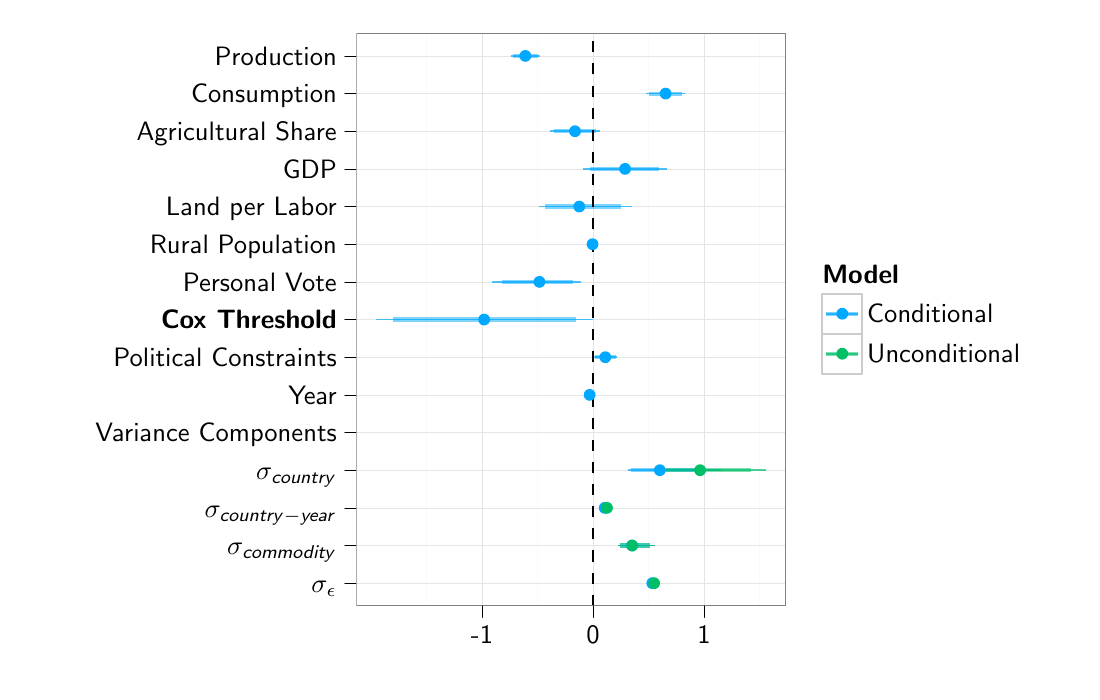 % Created by tikzDevice version 0.6.2 on 2012-03-18 01:39:16
% !TEX encoding = UTF-8 Unicode
\documentclass[10pt]{article}
\usepackage{tikz}

\renewcommand{\familydefault}{\sfdefault}
\usepackage{sfmath}

\usepackage[active,tightpage,psfixbb]{preview}

\PreviewEnvironment{pgfpicture}

\setlength\PreviewBorder{0pt}
\begin{document}

\begin{tikzpicture}[x=1pt,y=1pt]
\definecolor[named]{drawColor}{rgb}{0.00,0.00,0.00}
\definecolor[named]{fillColor}{rgb}{1.00,1.00,1.00}
\fill[color=fillColor,fill opacity=0.00,] (0,0) rectangle (397.48,252.94);
\begin{scope}
\path[clip] (  0.00,  0.00) rectangle (397.48,252.94);
\end{scope}
\begin{scope}
\path[clip] (  0.00,  0.00) rectangle (397.48,252.94);
\end{scope}
\begin{scope}
\path[clip] (  0.00,  0.00) rectangle (397.48,252.94);
\end{scope}
\begin{scope}
\path[clip] (  0.00,  0.00) rectangle (397.48,252.94);
\end{scope}
\begin{scope}
\path[clip] (  0.00,  0.00) rectangle (397.48,252.94);
\end{scope}
\begin{scope}
\path[clip] (  0.00,  0.00) rectangle (397.48,252.94);
\end{scope}
\begin{scope}
\path[clip] (  0.00,  0.00) rectangle (397.48,252.94);
\end{scope}
\begin{scope}
\path[clip] (  0.00,  0.00) rectangle (397.48,252.94);
\end{scope}
\begin{scope}
\path[clip] (  0.00,  0.00) rectangle (397.48,252.94);
\end{scope}
\begin{scope}
\path[clip] (  0.00,  0.00) rectangle (397.48,252.94);
\end{scope}
\begin{scope}
\path[clip] (  0.00,  0.00) rectangle (397.48,252.94);
\end{scope}
\begin{scope}
\path[clip] (  0.00,  0.00) rectangle (397.48,252.94);
\end{scope}
\begin{scope}
\path[clip] (128.81, 34.03) rectangle (283.99,240.90);
\end{scope}
\begin{scope}
\path[clip] (  0.00,  0.00) rectangle (397.48,252.94);
\end{scope}
\begin{scope}
\path[clip] (  0.00,  0.00) rectangle (397.48,252.94);
\end{scope}
\begin{scope}
\path[clip] (  0.00,  0.00) rectangle (397.48,252.94);
\end{scope}
\begin{scope}
\path[clip] (  0.00,  0.00) rectangle (397.48,252.94);
\end{scope}
\begin{scope}
\path[clip] (  0.00,  0.00) rectangle (397.48,252.94);
\end{scope}
\begin{scope}
\path[clip] (  0.00,  0.00) rectangle (397.48,252.94);
\end{scope}
\begin{scope}
\path[clip] (  0.00,  0.00) rectangle (397.48,252.94);
\end{scope}
\begin{scope}
\path[clip] (  0.00,  0.00) rectangle (397.48,252.94);
\end{scope}
\begin{scope}
\path[clip] (  0.00,  0.00) rectangle (397.48,252.94);
\end{scope}
\begin{scope}
\path[clip] (  0.00,  0.00) rectangle (397.48,252.94);
\end{scope}
\begin{scope}
\path[clip] (  0.00,  0.00) rectangle (397.48,252.94);
\end{scope}
\begin{scope}
\path[clip] (  0.00,  0.00) rectangle (397.48,252.94);

\draw[fill opacity=0.00,draw opacity=0.00,] (  0.00,  0.00) rectangle (397.48,252.94);
\end{scope}
\begin{scope}
\path[clip] (  0.00,  0.00) rectangle (397.48,252.94);
\end{scope}
\begin{scope}
\path[clip] (  0.00,  0.00) rectangle (397.48,252.94);
\definecolor[named]{drawColor}{rgb}{0.00,0.00,0.00}

\node[color=drawColor,anchor=base east,inner sep=0pt, outer sep=0pt, scale=  0.96] at (121.70, 38.89) {$\sigma_{\epsilon}$};

\node[color=drawColor,anchor=base east,inner sep=0pt, outer sep=0pt, scale=  0.96] at (121.70, 52.50) {$\sigma_{commodity}$};

\node[color=drawColor,anchor=base east,inner sep=0pt, outer sep=0pt, scale=  0.96] at (121.70, 66.11) {$\sigma_{country-year}$};

\node[color=drawColor,anchor=base east,inner sep=0pt, outer sep=0pt, scale=  0.96] at (121.70, 79.72) {$\sigma_{country}$};

\node[color=drawColor,anchor=base east,inner sep=0pt, outer sep=0pt, scale=  0.96] at (121.70, 93.33) {Variance Components};

\node[color=drawColor,anchor=base east,inner sep=0pt, outer sep=0pt, scale=  0.96] at (121.70,106.94) {Year};

\node[color=drawColor,anchor=base east,inner sep=0pt, outer sep=0pt, scale=  0.96] at (121.70,120.55) {Political Constraints};

\node[color=drawColor,anchor=base east,inner sep=0pt, outer sep=0pt, scale=  0.96] at (121.70,134.16) {\textbf{Cox Threshold}};

\node[color=drawColor,anchor=base east,inner sep=0pt, outer sep=0pt, scale=  0.96] at (121.70,147.77) {Personal Vote};

\node[color=drawColor,anchor=base east,inner sep=0pt, outer sep=0pt, scale=  0.96] at (121.70,161.38) {Rural Population};

\node[color=drawColor,anchor=base east,inner sep=0pt, outer sep=0pt, scale=  0.96] at (121.70,174.99) {Land per Labor};

\node[color=drawColor,anchor=base east,inner sep=0pt, outer sep=0pt, scale=  0.96] at (121.70,188.60) {GDP};

\node[color=drawColor,anchor=base east,inner sep=0pt, outer sep=0pt, scale=  0.96] at (121.70,202.21) {Agricultural Share};

\node[color=drawColor,anchor=base east,inner sep=0pt, outer sep=0pt, scale=  0.96] at (121.70,215.82) {Consumption};

\node[color=drawColor,anchor=base east,inner sep=0pt, outer sep=0pt, scale=  0.96] at (121.70,229.43) {Production};
\end{scope}
\begin{scope}
\path[clip] (  0.00,  0.00) rectangle (397.48,252.94);
\definecolor[named]{drawColor}{rgb}{0.00,0.00,0.00}

\draw[color=drawColor,line width= 0.2pt,line cap=round,line join=round,fill opacity=0.00,] (124.54, 42.20) -- (128.81, 42.20);

\draw[color=drawColor,line width= 0.2pt,line cap=round,line join=round,fill opacity=0.00,] (124.54, 55.81) -- (128.81, 55.81);

\draw[color=drawColor,line width= 0.2pt,line cap=round,line join=round,fill opacity=0.00,] (124.54, 69.42) -- (128.81, 69.42);

\draw[color=drawColor,line width= 0.2pt,line cap=round,line join=round,fill opacity=0.00,] (124.54, 83.03) -- (128.81, 83.03);

\draw[color=drawColor,line width= 0.2pt,line cap=round,line join=round,fill opacity=0.00,] (124.54, 96.64) -- (128.81, 96.64);

\draw[color=drawColor,line width= 0.2pt,line cap=round,line join=round,fill opacity=0.00,] (124.54,110.25) -- (128.81,110.25);

\draw[color=drawColor,line width= 0.2pt,line cap=round,line join=round,fill opacity=0.00,] (124.54,123.86) -- (128.81,123.86);

\draw[color=drawColor,line width= 0.2pt,line cap=round,line join=round,fill opacity=0.00,] (124.54,137.47) -- (128.81,137.47);

\draw[color=drawColor,line width= 0.2pt,line cap=round,line join=round,fill opacity=0.00,] (124.54,151.08) -- (128.81,151.08);

\draw[color=drawColor,line width= 0.2pt,line cap=round,line join=round,fill opacity=0.00,] (124.54,164.69) -- (128.81,164.69);

\draw[color=drawColor,line width= 0.2pt,line cap=round,line join=round,fill opacity=0.00,] (124.54,178.30) -- (128.81,178.30);

\draw[color=drawColor,line width= 0.2pt,line cap=round,line join=round,fill opacity=0.00,] (124.54,191.91) -- (128.81,191.91);

\draw[color=drawColor,line width= 0.2pt,line cap=round,line join=round,fill opacity=0.00,] (124.54,205.52) -- (128.81,205.52);

\draw[color=drawColor,line width= 0.2pt,line cap=round,line join=round,fill opacity=0.00,] (124.54,219.12) -- (128.81,219.12);

\draw[color=drawColor,line width= 0.2pt,line cap=round,line join=round,fill opacity=0.00,] (124.54,232.73) -- (128.81,232.73);
\end{scope}
\begin{scope}
\path[clip] (  0.00,  0.00) rectangle (397.48,252.94);
\end{scope}
\begin{scope}
\path[clip] (  0.00,  0.00) rectangle (397.48,252.94);
\end{scope}
\begin{scope}
\path[clip] (  0.00,  0.00) rectangle (397.48,252.94);
\end{scope}
\begin{scope}
\path[clip] (  0.00,  0.00) rectangle (397.48,252.94);
\end{scope}
\begin{scope}
\path[clip] (  0.00,  0.00) rectangle (397.48,252.94);
\end{scope}
\begin{scope}
\path[clip] (128.81, 34.03) rectangle (283.99,240.90);
\definecolor[named]{fillColor}{rgb}{1.00,1.00,1.00}

\draw[fill=fillColor,draw opacity=0.00,] (128.81, 34.03) rectangle (283.99,240.90);
\definecolor[named]{drawColor}{rgb}{0.98,0.98,0.98}

\draw[color=drawColor,line width= 0.6pt,line cap=round,line join=round,fill opacity=0.00,] (154.13, 34.03) --
	(154.13,240.90);

\draw[color=drawColor,line width= 0.6pt,line cap=round,line join=round,fill opacity=0.00,] (194.24, 34.03) --
	(194.24,240.90);

\draw[color=drawColor,line width= 0.6pt,line cap=round,line join=round,fill opacity=0.00,] (234.35, 34.03) --
	(234.35,240.90);

\draw[color=drawColor,line width= 0.6pt,line cap=round,line join=round,fill opacity=0.00,] (274.45, 34.03) --
	(274.45,240.90);
\definecolor[named]{drawColor}{rgb}{0.90,0.90,0.90}

\draw[color=drawColor,line width= 0.2pt,line cap=round,line join=round,fill opacity=0.00,] (128.81, 42.20) --
	(283.99, 42.20);

\draw[color=drawColor,line width= 0.2pt,line cap=round,line join=round,fill opacity=0.00,] (128.81, 55.81) --
	(283.99, 55.81);

\draw[color=drawColor,line width= 0.2pt,line cap=round,line join=round,fill opacity=0.00,] (128.81, 69.42) --
	(283.99, 69.42);

\draw[color=drawColor,line width= 0.2pt,line cap=round,line join=round,fill opacity=0.00,] (128.81, 83.03) --
	(283.99, 83.03);

\draw[color=drawColor,line width= 0.2pt,line cap=round,line join=round,fill opacity=0.00,] (128.81, 96.64) --
	(283.99, 96.64);

\draw[color=drawColor,line width= 0.2pt,line cap=round,line join=round,fill opacity=0.00,] (128.81,110.25) --
	(283.99,110.25);

\draw[color=drawColor,line width= 0.2pt,line cap=round,line join=round,fill opacity=0.00,] (128.81,123.86) --
	(283.99,123.86);

\draw[color=drawColor,line width= 0.2pt,line cap=round,line join=round,fill opacity=0.00,] (128.81,137.47) --
	(283.99,137.47);

\draw[color=drawColor,line width= 0.2pt,line cap=round,line join=round,fill opacity=0.00,] (128.81,151.08) --
	(283.99,151.08);

\draw[color=drawColor,line width= 0.2pt,line cap=round,line join=round,fill opacity=0.00,] (128.81,164.69) --
	(283.99,164.69);

\draw[color=drawColor,line width= 0.2pt,line cap=round,line join=round,fill opacity=0.00,] (128.81,178.30) --
	(283.99,178.30);

\draw[color=drawColor,line width= 0.2pt,line cap=round,line join=round,fill opacity=0.00,] (128.81,191.91) --
	(283.99,191.91);

\draw[color=drawColor,line width= 0.2pt,line cap=round,line join=round,fill opacity=0.00,] (128.81,205.52) --
	(283.99,205.52);

\draw[color=drawColor,line width= 0.2pt,line cap=round,line join=round,fill opacity=0.00,] (128.81,219.12) --
	(283.99,219.12);

\draw[color=drawColor,line width= 0.2pt,line cap=round,line join=round,fill opacity=0.00,] (128.81,232.73) --
	(283.99,232.73);

\draw[color=drawColor,line width= 0.2pt,line cap=round,line join=round,fill opacity=0.00,] (174.19, 34.03) --
	(174.19,240.90);

\draw[color=drawColor,line width= 0.2pt,line cap=round,line join=round,fill opacity=0.00,] (214.29, 34.03) --
	(214.29,240.90);

\draw[color=drawColor,line width= 0.2pt,line cap=round,line join=round,fill opacity=0.00,] (254.40, 34.03) --
	(254.40,240.90);
\definecolor[named]{drawColor}{rgb}{0.00,0.66,1.00}

\draw[color=drawColor,line width= 0.6pt,line join=round,fill opacity=0.00,draw opacity=0.70,] (234.88, 42.20) -- (236.54, 42.20);

\draw[color=drawColor,line width= 0.6pt,line join=round,fill opacity=0.00,draw opacity=0.70,] (223.34, 55.81) -- (236.77, 55.81);

\draw[color=drawColor,line width= 0.6pt,line join=round,fill opacity=0.00,draw opacity=0.70,] (216.93, 69.42) -- (220.20, 69.42);

\draw[color=drawColor,line width= 0.6pt,line join=round,fill opacity=0.00,draw opacity=0.70,] (227.01, 83.03) -- (260.40, 83.03);

\draw[color=drawColor,line width= 0.6pt,line join=round,fill opacity=0.00,draw opacity=0.70,] (212.53,110.25) -- (213.62,110.25);

\draw[color=drawColor,line width= 0.6pt,line join=round,fill opacity=0.00,draw opacity=0.70,] (214.33,123.86) -- (223.13,123.86);

\draw[color=drawColor,line width= 0.6pt,line join=round,fill opacity=0.00,draw opacity=0.70,] (135.87,137.47) -- (214.29,137.47);

\draw[color=drawColor,line width= 0.6pt,line join=round,fill opacity=0.00,draw opacity=0.70,] (177.88,151.08) -- (209.89,151.08);

\draw[color=drawColor,line width= 0.6pt,line join=round,fill opacity=0.00,draw opacity=0.70,] (212.96,164.69) -- (215.33,164.69);

\draw[color=drawColor,line width= 0.6pt,line join=round,fill opacity=0.00,draw opacity=0.70,] (194.86,178.30) -- (228.23,178.30);

\draw[color=drawColor,line width= 0.6pt,line join=round,fill opacity=0.00,draw opacity=0.70,] (210.63,191.91) -- (240.90,191.91);

\draw[color=drawColor,line width= 0.6pt,line join=round,fill opacity=0.00,draw opacity=0.70,] (198.56,205.52) -- (216.85,205.52);

\draw[color=drawColor,line width= 0.6pt,line join=round,fill opacity=0.00,draw opacity=0.70,] (233.44,219.12) -- (247.55,219.12);

\draw[color=drawColor,line width= 0.6pt,line join=round,fill opacity=0.00,draw opacity=0.70,] (184.57,232.73) -- (195.07,232.73);
\definecolor[named]{drawColor}{rgb}{0.00,0.75,0.40}

\draw[color=drawColor,line width= 0.6pt,line join=round,fill opacity=0.00,draw opacity=0.70,] (235.54, 42.20) -- (237.26, 42.20);

\draw[color=drawColor,line width= 0.6pt,line join=round,fill opacity=0.00,draw opacity=0.70,] (223.49, 55.81) -- (236.80, 55.81);

\draw[color=drawColor,line width= 0.6pt,line join=round,fill opacity=0.00,draw opacity=0.70,] (217.61, 69.42) -- (221.03, 69.42);

\draw[color=drawColor,line width= 0.6pt,line join=round,fill opacity=0.00,draw opacity=0.70,] (239.16, 83.03) -- (276.94, 83.03);
\definecolor[named]{drawColor}{rgb}{0.00,0.66,1.00}

\draw[color=drawColor,line width= 1.5pt,line join=round,fill opacity=0.00,draw opacity=0.50,] (235.00, 42.20) -- (236.39, 42.20);

\draw[color=drawColor,line width= 1.5pt,line join=round,fill opacity=0.00,draw opacity=0.50,] (223.89, 55.81) -- (234.78, 55.81);

\draw[color=drawColor,line width= 1.5pt,line join=round,fill opacity=0.00,draw opacity=0.50,] (217.16, 69.42) -- (219.91, 69.42);

\draw[color=drawColor,line width= 1.5pt,line join=round,fill opacity=0.00,draw opacity=0.50,] (228.06, 83.03) -- (255.01, 83.03);

\draw[color=drawColor,line width= 1.5pt,line join=round,fill opacity=0.00,draw opacity=0.50,] (212.62,110.25) -- (213.53,110.25);

\draw[color=drawColor,line width= 1.5pt,line join=round,fill opacity=0.00,draw opacity=0.50,] (215.04,123.86) -- (222.41,123.86);

\draw[color=drawColor,line width= 1.5pt,line join=round,fill opacity=0.00,draw opacity=0.50,] (142.15,137.47) -- (208.04,137.47);

\draw[color=drawColor,line width= 1.5pt,line join=round,fill opacity=0.00,draw opacity=0.50,] (181.39,151.08) -- (207.16,151.08);

\draw[color=drawColor,line width= 1.5pt,line join=round,fill opacity=0.00,draw opacity=0.50,] (213.14,164.69) -- (215.11,164.69);

\draw[color=drawColor,line width= 1.5pt,line join=round,fill opacity=0.00,draw opacity=0.50,] (196.94,178.30) -- (224.45,178.30);

\draw[color=drawColor,line width= 1.5pt,line join=round,fill opacity=0.00,draw opacity=0.50,] (213.36,191.91) -- (238.23,191.91);

\draw[color=drawColor,line width= 1.5pt,line join=round,fill opacity=0.00,draw opacity=0.50,] (200.07,205.52) -- (215.39,205.52);

\draw[color=drawColor,line width= 1.5pt,line join=round,fill opacity=0.00,draw opacity=0.50,] (234.58,219.12) -- (246.42,219.12);

\draw[color=drawColor,line width= 1.5pt,line join=round,fill opacity=0.00,draw opacity=0.50,] (185.42,232.73) -- (194.24,232.73);
\definecolor[named]{drawColor}{rgb}{0.00,0.75,0.40}

\draw[color=drawColor,line width= 1.5pt,line join=round,fill opacity=0.00,draw opacity=0.50,] (235.67, 42.20) -- (237.11, 42.20);

\draw[color=drawColor,line width= 1.5pt,line join=round,fill opacity=0.00,draw opacity=0.50,] (224.03, 55.81) -- (234.85, 55.81);

\draw[color=drawColor,line width= 1.5pt,line join=round,fill opacity=0.00,draw opacity=0.50,] (217.89, 69.42) -- (220.76, 69.42);

\draw[color=drawColor,line width= 1.5pt,line join=round,fill opacity=0.00,draw opacity=0.50,] (240.62, 83.03) -- (271.22, 83.03);
\definecolor[named]{drawColor}{rgb}{0.00,0.00,0.00}

\draw[color=drawColor,line width= 0.6pt,dash pattern=on 4pt off 4pt ,line join=round,fill opacity=0.00,] (214.29, 34.03) -- (214.29,240.90);
\definecolor[named]{fillColor}{rgb}{0.00,0.66,1.00}

\draw[fill=fillColor,draw opacity=0.00,] (189.83,232.73) circle (  2.13);

\draw[fill=fillColor,draw opacity=0.00,] (240.51,219.12) circle (  2.13);

\draw[fill=fillColor,draw opacity=0.00,] (207.78,205.52) circle (  2.13);

\draw[fill=fillColor,draw opacity=0.00,] (225.86,191.91) circle (  2.13);

\draw[fill=fillColor,draw opacity=0.00,] (209.31,178.30) circle (  2.13);

\draw[fill=fillColor,draw opacity=0.00,] (214.11,164.69) circle (  2.13);

\draw[fill=fillColor,draw opacity=0.00,] (194.91,151.08) circle (  2.13);

\draw[fill=fillColor,draw opacity=0.00,] (174.93,137.47) circle (  2.13);

\draw[fill=fillColor,draw opacity=0.00,] (218.72,123.86) circle (  2.13);

\draw[fill=fillColor,draw opacity=0.00,] (213.07,110.25) circle (  2.13);

\draw[fill=fillColor,draw opacity=0.00,] (228.37, 55.81) circle (  2.13);

\draw[fill=fillColor,draw opacity=0.00,] (238.43, 83.03) circle (  2.13);

\draw[fill=fillColor,draw opacity=0.00,] (218.51, 69.42) circle (  2.13);

\draw[fill=fillColor,draw opacity=0.00,] (235.69, 42.20) circle (  2.13);
\definecolor[named]{fillColor}{rgb}{0.00,0.75,0.40}

\draw[fill=fillColor,draw opacity=0.00,] (228.44, 55.81) circle (  2.13);

\draw[fill=fillColor,draw opacity=0.00,] (252.98, 83.03) circle (  2.13);

\draw[fill=fillColor,draw opacity=0.00,] (219.33, 69.42) circle (  2.13);

\draw[fill=fillColor,draw opacity=0.00,] (236.38, 42.20) circle (  2.13);
\definecolor[named]{drawColor}{rgb}{0.50,0.50,0.50}

\draw[color=drawColor,line width= 0.6pt,line cap=round,line join=round,fill opacity=0.00,] (128.81, 34.03) rectangle (283.99,240.90);
\end{scope}
\begin{scope}
\path[clip] (  0.00,  0.00) rectangle (397.48,252.94);
\end{scope}
\begin{scope}
\path[clip] (  0.00,  0.00) rectangle (397.48,252.94);
\definecolor[named]{drawColor}{rgb}{0.00,0.00,0.00}

\node[color=drawColor,anchor=base,inner sep=0pt, outer sep=0pt, scale=  0.96] at (174.19, 20.31) {-1};

\node[color=drawColor,anchor=base,inner sep=0pt, outer sep=0pt, scale=  0.96] at (214.29, 20.31) {0};

\node[color=drawColor,anchor=base,inner sep=0pt, outer sep=0pt, scale=  0.96] at (254.40, 20.31) {1};
\end{scope}
\begin{scope}
\path[clip] (  0.00,  0.00) rectangle (397.48,252.94);
\definecolor[named]{drawColor}{rgb}{0.00,0.00,0.00}

\draw[color=drawColor,line width= 0.2pt,line cap=round,line join=round,fill opacity=0.00,] (174.19, 29.77) -- (174.19, 34.03);

\draw[color=drawColor,line width= 0.2pt,line cap=round,line join=round,fill opacity=0.00,] (214.29, 29.77) -- (214.29, 34.03);

\draw[color=drawColor,line width= 0.2pt,line cap=round,line join=round,fill opacity=0.00,] (254.40, 29.77) -- (254.40, 34.03);
\end{scope}
\begin{scope}
\path[clip] (  0.00,  0.00) rectangle (397.48,252.94);
\end{scope}
\begin{scope}
\path[clip] (  0.00,  0.00) rectangle (397.48,252.94);
\end{scope}
\begin{scope}
\path[clip] (  0.00,  0.00) rectangle (397.48,252.94);
\end{scope}
\begin{scope}
\path[clip] (  0.00,  0.00) rectangle (397.48,252.94);
\end{scope}
\begin{scope}
\path[clip] (  0.00,  0.00) rectangle (397.48,252.94);
\end{scope}
\begin{scope}
\path[clip] (  0.00,  0.00) rectangle (397.48,252.94);
\end{scope}
\begin{scope}
\path[clip] (  0.00,  0.00) rectangle (397.48,252.94);
\end{scope}
\begin{scope}
\path[clip] (  0.00,  0.00) rectangle (397.48,252.94);
\end{scope}
\begin{scope}
\path[clip] (  0.00,  0.00) rectangle (397.48,252.94);
\end{scope}
\begin{scope}
\path[clip] (  0.00,  0.00) rectangle (397.48,252.94);
\end{scope}
\begin{scope}
\path[clip] (  0.00,  0.00) rectangle (397.48,252.94);
\end{scope}
\begin{scope}
\path[clip] (  0.00,  0.00) rectangle (397.48,252.94);
\end{scope}
\begin{scope}
\path[clip] (  0.00,  0.00) rectangle (397.48,252.94);
\end{scope}
\begin{scope}
\path[clip] (  0.00,  0.00) rectangle (397.48,252.94);
\end{scope}
\begin{scope}
\path[clip] (  0.00,  0.00) rectangle (397.48,252.94);
\end{scope}
\begin{scope}
\path[clip] (  0.00,  0.00) rectangle (397.48,252.94);
\end{scope}
\begin{scope}
\path[clip] (  0.00,  0.00) rectangle (397.48,252.94);
\end{scope}
\begin{scope}
\path[clip] (  0.00,  0.00) rectangle (397.48,252.94);
\end{scope}
\begin{scope}
\path[clip] (  0.00,  0.00) rectangle (397.48,252.94);
\end{scope}
\begin{scope}
\path[clip] (  0.00,  0.00) rectangle (397.48,252.94);
\end{scope}
\begin{scope}
\path[clip] (  0.00,  0.00) rectangle (397.48,252.94);
\end{scope}
\begin{scope}
\path[clip] (  0.00,  0.00) rectangle (397.48,252.94);
\end{scope}
\begin{scope}
\path[clip] (  0.00,  0.00) rectangle (397.48,252.94);

\draw[fill opacity=0.00,draw opacity=0.00,] (292.86,113.63) rectangle (376.57,161.31);
\end{scope}
\begin{scope}
\path[clip] (  0.00,  0.00) rectangle (397.48,252.94);
\definecolor[named]{drawColor}{rgb}{0.00,0.00,0.00}

\node[color=drawColor,anchor=base west,inner sep=0pt, outer sep=0pt, scale=  0.96] at (297.12,150.42) {\bfseries Model};
\end{scope}
\begin{scope}
\path[clip] (  0.00,  0.00) rectangle (397.48,252.94);
\definecolor[named]{drawColor}{rgb}{0.80,0.80,0.80}

\draw[color=drawColor,line width= 0.6pt,line cap=round,line join=round,fill opacity=0.00,] (297.12,132.35) rectangle (311.58,146.80);
\end{scope}
\begin{scope}
\path[clip] (  0.00,  0.00) rectangle (397.48,252.94);
\definecolor[named]{drawColor}{rgb}{0.00,0.66,1.00}

\draw[color=drawColor,line width= 0.6pt,line join=round,fill opacity=0.00,draw opacity=0.70,] (298.57,139.57) -- (310.13,139.57);
\end{scope}
\begin{scope}
\path[clip] (  0.00,  0.00) rectangle (397.48,252.94);
\definecolor[named]{drawColor}{rgb}{0.00,0.66,1.00}

\draw[color=drawColor,line width= 1.5pt,line join=round,fill opacity=0.00,draw opacity=0.50,] (298.57,139.57) -- (310.13,139.57);
\end{scope}
\begin{scope}
\path[clip] (  0.00,  0.00) rectangle (397.48,252.94);
\definecolor[named]{fillColor}{rgb}{0.00,0.66,1.00}

\draw[fill=fillColor,draw opacity=0.00,] (304.35,139.57) circle (  2.13);
\end{scope}
\begin{scope}
\path[clip] (  0.00,  0.00) rectangle (397.48,252.94);
\definecolor[named]{drawColor}{rgb}{0.80,0.80,0.80}

\draw[color=drawColor,line width= 0.6pt,line cap=round,line join=round,fill opacity=0.00,] (297.12,117.89) rectangle (311.58,132.35);
\end{scope}
\begin{scope}
\path[clip] (  0.00,  0.00) rectangle (397.48,252.94);
\definecolor[named]{drawColor}{rgb}{0.00,0.75,0.40}

\draw[color=drawColor,line width= 0.6pt,line join=round,fill opacity=0.00,draw opacity=0.70,] (298.57,125.12) -- (310.13,125.12);
\end{scope}
\begin{scope}
\path[clip] (  0.00,  0.00) rectangle (397.48,252.94);
\definecolor[named]{drawColor}{rgb}{0.00,0.75,0.40}

\draw[color=drawColor,line width= 1.5pt,line join=round,fill opacity=0.00,draw opacity=0.50,] (298.57,125.12) -- (310.13,125.12);
\end{scope}
\begin{scope}
\path[clip] (  0.00,  0.00) rectangle (397.48,252.94);
\definecolor[named]{fillColor}{rgb}{0.00,0.75,0.40}

\draw[fill=fillColor,draw opacity=0.00,] (304.35,125.12) circle (  2.13);
\end{scope}
\begin{scope}
\path[clip] (  0.00,  0.00) rectangle (397.48,252.94);
\definecolor[named]{drawColor}{rgb}{0.00,0.00,0.00}

\node[color=drawColor,anchor=base west,inner sep=0pt, outer sep=0pt, scale=  0.96] at (313.38,136.27) {Conditional};
\end{scope}
\begin{scope}
\path[clip] (  0.00,  0.00) rectangle (397.48,252.94);
\definecolor[named]{drawColor}{rgb}{0.00,0.00,0.00}

\node[color=drawColor,anchor=base west,inner sep=0pt, outer sep=0pt, scale=  0.96] at (313.38,121.82) {Unconditional};
\end{scope}
\begin{scope}
\path[clip] (  0.00,  0.00) rectangle (397.48,252.94);
\end{scope}
\begin{scope}
\path[clip] (  0.00,  0.00) rectangle (397.48,252.94);
\end{scope}
\begin{scope}
\path[clip] (  0.00,  0.00) rectangle (397.48,252.94);
\end{scope}
\end{tikzpicture}

\end{document}
